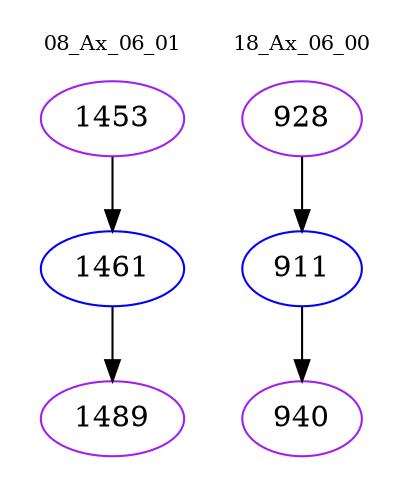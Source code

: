 digraph{
subgraph cluster_0 {
color = white
label = "08_Ax_06_01";
fontsize=10;
T0_1453 [label="1453", color="purple"]
T0_1453 -> T0_1461 [color="black"]
T0_1461 [label="1461", color="blue"]
T0_1461 -> T0_1489 [color="black"]
T0_1489 [label="1489", color="purple"]
}
subgraph cluster_1 {
color = white
label = "18_Ax_06_00";
fontsize=10;
T1_928 [label="928", color="purple"]
T1_928 -> T1_911 [color="black"]
T1_911 [label="911", color="blue"]
T1_911 -> T1_940 [color="black"]
T1_940 [label="940", color="purple"]
}
}

